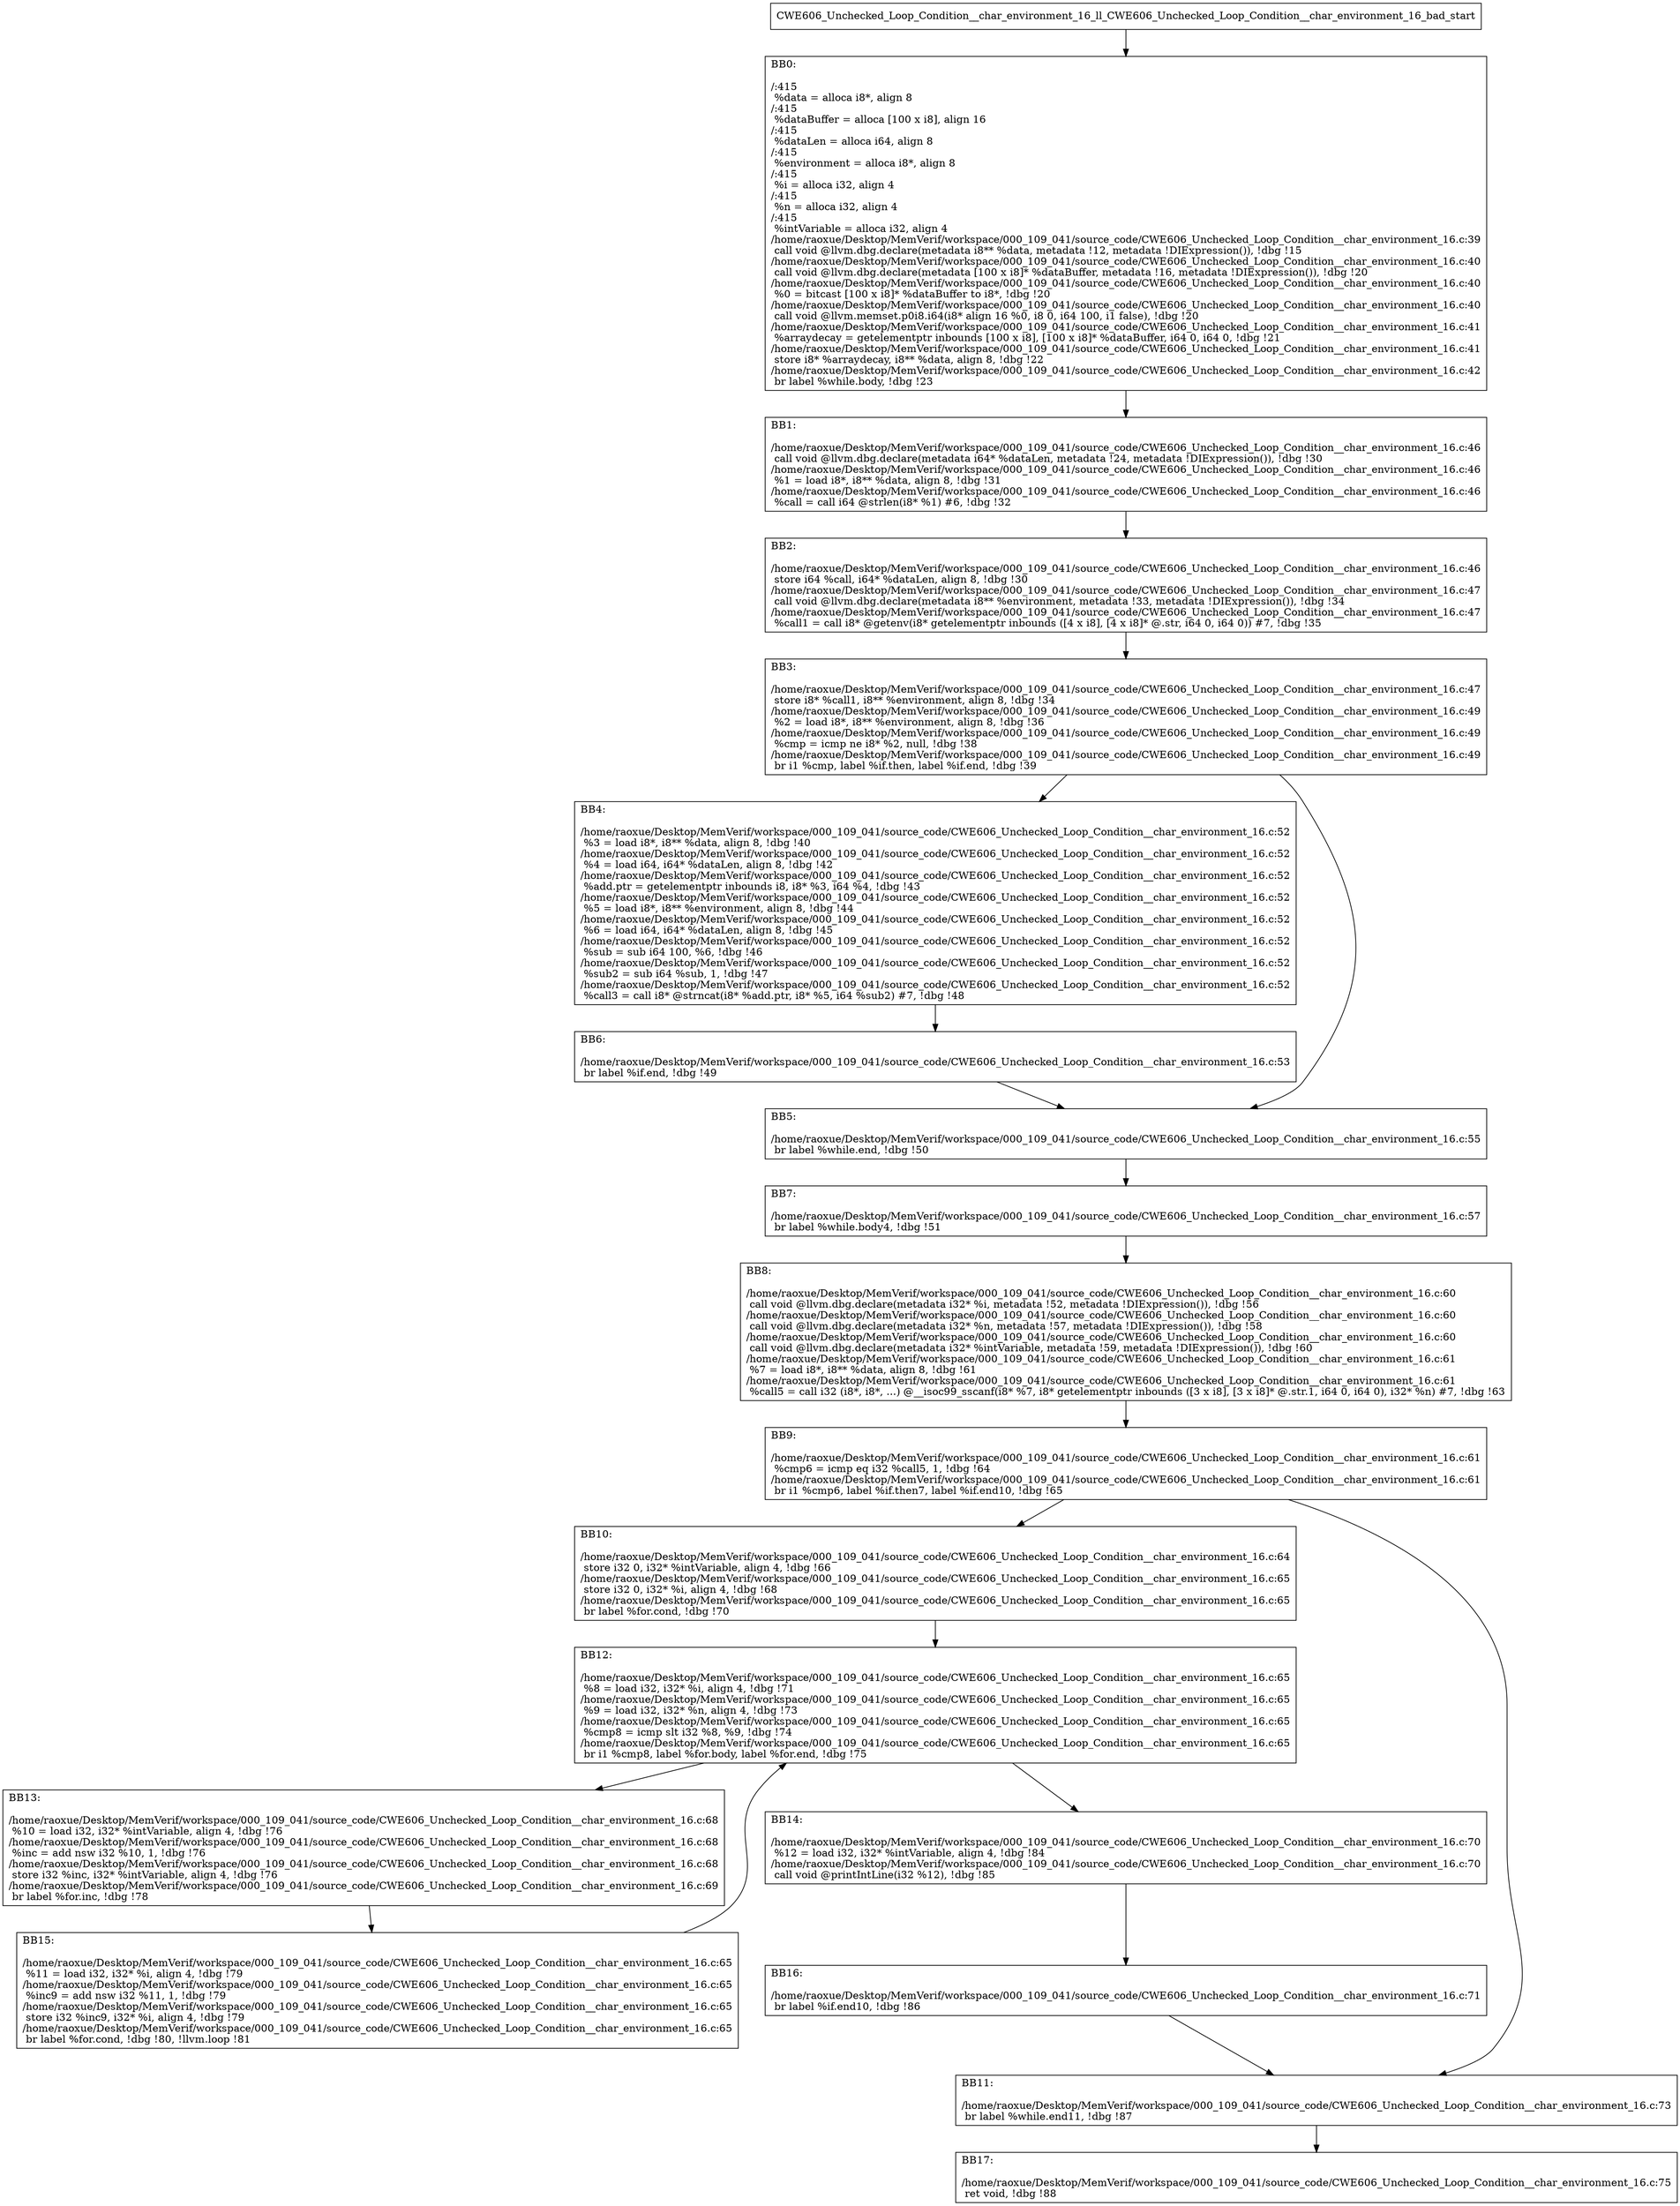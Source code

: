 digraph "CFG for'CWE606_Unchecked_Loop_Condition__char_environment_16_ll_CWE606_Unchecked_Loop_Condition__char_environment_16_bad' function" {
	BBCWE606_Unchecked_Loop_Condition__char_environment_16_ll_CWE606_Unchecked_Loop_Condition__char_environment_16_bad_start[shape=record,label="{CWE606_Unchecked_Loop_Condition__char_environment_16_ll_CWE606_Unchecked_Loop_Condition__char_environment_16_bad_start}"];
	BBCWE606_Unchecked_Loop_Condition__char_environment_16_ll_CWE606_Unchecked_Loop_Condition__char_environment_16_bad_start-> CWE606_Unchecked_Loop_Condition__char_environment_16_ll_CWE606_Unchecked_Loop_Condition__char_environment_16_badBB0;
	CWE606_Unchecked_Loop_Condition__char_environment_16_ll_CWE606_Unchecked_Loop_Condition__char_environment_16_badBB0 [shape=record, label="{BB0:\l\l/:415\l
  %data = alloca i8*, align 8\l
/:415\l
  %dataBuffer = alloca [100 x i8], align 16\l
/:415\l
  %dataLen = alloca i64, align 8\l
/:415\l
  %environment = alloca i8*, align 8\l
/:415\l
  %i = alloca i32, align 4\l
/:415\l
  %n = alloca i32, align 4\l
/:415\l
  %intVariable = alloca i32, align 4\l
/home/raoxue/Desktop/MemVerif/workspace/000_109_041/source_code/CWE606_Unchecked_Loop_Condition__char_environment_16.c:39\l
  call void @llvm.dbg.declare(metadata i8** %data, metadata !12, metadata !DIExpression()), !dbg !15\l
/home/raoxue/Desktop/MemVerif/workspace/000_109_041/source_code/CWE606_Unchecked_Loop_Condition__char_environment_16.c:40\l
  call void @llvm.dbg.declare(metadata [100 x i8]* %dataBuffer, metadata !16, metadata !DIExpression()), !dbg !20\l
/home/raoxue/Desktop/MemVerif/workspace/000_109_041/source_code/CWE606_Unchecked_Loop_Condition__char_environment_16.c:40\l
  %0 = bitcast [100 x i8]* %dataBuffer to i8*, !dbg !20\l
/home/raoxue/Desktop/MemVerif/workspace/000_109_041/source_code/CWE606_Unchecked_Loop_Condition__char_environment_16.c:40\l
  call void @llvm.memset.p0i8.i64(i8* align 16 %0, i8 0, i64 100, i1 false), !dbg !20\l
/home/raoxue/Desktop/MemVerif/workspace/000_109_041/source_code/CWE606_Unchecked_Loop_Condition__char_environment_16.c:41\l
  %arraydecay = getelementptr inbounds [100 x i8], [100 x i8]* %dataBuffer, i64 0, i64 0, !dbg !21\l
/home/raoxue/Desktop/MemVerif/workspace/000_109_041/source_code/CWE606_Unchecked_Loop_Condition__char_environment_16.c:41\l
  store i8* %arraydecay, i8** %data, align 8, !dbg !22\l
/home/raoxue/Desktop/MemVerif/workspace/000_109_041/source_code/CWE606_Unchecked_Loop_Condition__char_environment_16.c:42\l
  br label %while.body, !dbg !23\l
}"];
	CWE606_Unchecked_Loop_Condition__char_environment_16_ll_CWE606_Unchecked_Loop_Condition__char_environment_16_badBB0-> CWE606_Unchecked_Loop_Condition__char_environment_16_ll_CWE606_Unchecked_Loop_Condition__char_environment_16_badBB1;
	CWE606_Unchecked_Loop_Condition__char_environment_16_ll_CWE606_Unchecked_Loop_Condition__char_environment_16_badBB1 [shape=record, label="{BB1:\l\l/home/raoxue/Desktop/MemVerif/workspace/000_109_041/source_code/CWE606_Unchecked_Loop_Condition__char_environment_16.c:46\l
  call void @llvm.dbg.declare(metadata i64* %dataLen, metadata !24, metadata !DIExpression()), !dbg !30\l
/home/raoxue/Desktop/MemVerif/workspace/000_109_041/source_code/CWE606_Unchecked_Loop_Condition__char_environment_16.c:46\l
  %1 = load i8*, i8** %data, align 8, !dbg !31\l
/home/raoxue/Desktop/MemVerif/workspace/000_109_041/source_code/CWE606_Unchecked_Loop_Condition__char_environment_16.c:46\l
  %call = call i64 @strlen(i8* %1) #6, !dbg !32\l
}"];
	CWE606_Unchecked_Loop_Condition__char_environment_16_ll_CWE606_Unchecked_Loop_Condition__char_environment_16_badBB1-> CWE606_Unchecked_Loop_Condition__char_environment_16_ll_CWE606_Unchecked_Loop_Condition__char_environment_16_badBB2;
	CWE606_Unchecked_Loop_Condition__char_environment_16_ll_CWE606_Unchecked_Loop_Condition__char_environment_16_badBB2 [shape=record, label="{BB2:\l\l/home/raoxue/Desktop/MemVerif/workspace/000_109_041/source_code/CWE606_Unchecked_Loop_Condition__char_environment_16.c:46\l
  store i64 %call, i64* %dataLen, align 8, !dbg !30\l
/home/raoxue/Desktop/MemVerif/workspace/000_109_041/source_code/CWE606_Unchecked_Loop_Condition__char_environment_16.c:47\l
  call void @llvm.dbg.declare(metadata i8** %environment, metadata !33, metadata !DIExpression()), !dbg !34\l
/home/raoxue/Desktop/MemVerif/workspace/000_109_041/source_code/CWE606_Unchecked_Loop_Condition__char_environment_16.c:47\l
  %call1 = call i8* @getenv(i8* getelementptr inbounds ([4 x i8], [4 x i8]* @.str, i64 0, i64 0)) #7, !dbg !35\l
}"];
	CWE606_Unchecked_Loop_Condition__char_environment_16_ll_CWE606_Unchecked_Loop_Condition__char_environment_16_badBB2-> CWE606_Unchecked_Loop_Condition__char_environment_16_ll_CWE606_Unchecked_Loop_Condition__char_environment_16_badBB3;
	CWE606_Unchecked_Loop_Condition__char_environment_16_ll_CWE606_Unchecked_Loop_Condition__char_environment_16_badBB3 [shape=record, label="{BB3:\l\l/home/raoxue/Desktop/MemVerif/workspace/000_109_041/source_code/CWE606_Unchecked_Loop_Condition__char_environment_16.c:47\l
  store i8* %call1, i8** %environment, align 8, !dbg !34\l
/home/raoxue/Desktop/MemVerif/workspace/000_109_041/source_code/CWE606_Unchecked_Loop_Condition__char_environment_16.c:49\l
  %2 = load i8*, i8** %environment, align 8, !dbg !36\l
/home/raoxue/Desktop/MemVerif/workspace/000_109_041/source_code/CWE606_Unchecked_Loop_Condition__char_environment_16.c:49\l
  %cmp = icmp ne i8* %2, null, !dbg !38\l
/home/raoxue/Desktop/MemVerif/workspace/000_109_041/source_code/CWE606_Unchecked_Loop_Condition__char_environment_16.c:49\l
  br i1 %cmp, label %if.then, label %if.end, !dbg !39\l
}"];
	CWE606_Unchecked_Loop_Condition__char_environment_16_ll_CWE606_Unchecked_Loop_Condition__char_environment_16_badBB3-> CWE606_Unchecked_Loop_Condition__char_environment_16_ll_CWE606_Unchecked_Loop_Condition__char_environment_16_badBB4;
	CWE606_Unchecked_Loop_Condition__char_environment_16_ll_CWE606_Unchecked_Loop_Condition__char_environment_16_badBB3-> CWE606_Unchecked_Loop_Condition__char_environment_16_ll_CWE606_Unchecked_Loop_Condition__char_environment_16_badBB5;
	CWE606_Unchecked_Loop_Condition__char_environment_16_ll_CWE606_Unchecked_Loop_Condition__char_environment_16_badBB4 [shape=record, label="{BB4:\l\l/home/raoxue/Desktop/MemVerif/workspace/000_109_041/source_code/CWE606_Unchecked_Loop_Condition__char_environment_16.c:52\l
  %3 = load i8*, i8** %data, align 8, !dbg !40\l
/home/raoxue/Desktop/MemVerif/workspace/000_109_041/source_code/CWE606_Unchecked_Loop_Condition__char_environment_16.c:52\l
  %4 = load i64, i64* %dataLen, align 8, !dbg !42\l
/home/raoxue/Desktop/MemVerif/workspace/000_109_041/source_code/CWE606_Unchecked_Loop_Condition__char_environment_16.c:52\l
  %add.ptr = getelementptr inbounds i8, i8* %3, i64 %4, !dbg !43\l
/home/raoxue/Desktop/MemVerif/workspace/000_109_041/source_code/CWE606_Unchecked_Loop_Condition__char_environment_16.c:52\l
  %5 = load i8*, i8** %environment, align 8, !dbg !44\l
/home/raoxue/Desktop/MemVerif/workspace/000_109_041/source_code/CWE606_Unchecked_Loop_Condition__char_environment_16.c:52\l
  %6 = load i64, i64* %dataLen, align 8, !dbg !45\l
/home/raoxue/Desktop/MemVerif/workspace/000_109_041/source_code/CWE606_Unchecked_Loop_Condition__char_environment_16.c:52\l
  %sub = sub i64 100, %6, !dbg !46\l
/home/raoxue/Desktop/MemVerif/workspace/000_109_041/source_code/CWE606_Unchecked_Loop_Condition__char_environment_16.c:52\l
  %sub2 = sub i64 %sub, 1, !dbg !47\l
/home/raoxue/Desktop/MemVerif/workspace/000_109_041/source_code/CWE606_Unchecked_Loop_Condition__char_environment_16.c:52\l
  %call3 = call i8* @strncat(i8* %add.ptr, i8* %5, i64 %sub2) #7, !dbg !48\l
}"];
	CWE606_Unchecked_Loop_Condition__char_environment_16_ll_CWE606_Unchecked_Loop_Condition__char_environment_16_badBB4-> CWE606_Unchecked_Loop_Condition__char_environment_16_ll_CWE606_Unchecked_Loop_Condition__char_environment_16_badBB6;
	CWE606_Unchecked_Loop_Condition__char_environment_16_ll_CWE606_Unchecked_Loop_Condition__char_environment_16_badBB6 [shape=record, label="{BB6:\l\l/home/raoxue/Desktop/MemVerif/workspace/000_109_041/source_code/CWE606_Unchecked_Loop_Condition__char_environment_16.c:53\l
  br label %if.end, !dbg !49\l
}"];
	CWE606_Unchecked_Loop_Condition__char_environment_16_ll_CWE606_Unchecked_Loop_Condition__char_environment_16_badBB6-> CWE606_Unchecked_Loop_Condition__char_environment_16_ll_CWE606_Unchecked_Loop_Condition__char_environment_16_badBB5;
	CWE606_Unchecked_Loop_Condition__char_environment_16_ll_CWE606_Unchecked_Loop_Condition__char_environment_16_badBB5 [shape=record, label="{BB5:\l\l/home/raoxue/Desktop/MemVerif/workspace/000_109_041/source_code/CWE606_Unchecked_Loop_Condition__char_environment_16.c:55\l
  br label %while.end, !dbg !50\l
}"];
	CWE606_Unchecked_Loop_Condition__char_environment_16_ll_CWE606_Unchecked_Loop_Condition__char_environment_16_badBB5-> CWE606_Unchecked_Loop_Condition__char_environment_16_ll_CWE606_Unchecked_Loop_Condition__char_environment_16_badBB7;
	CWE606_Unchecked_Loop_Condition__char_environment_16_ll_CWE606_Unchecked_Loop_Condition__char_environment_16_badBB7 [shape=record, label="{BB7:\l\l/home/raoxue/Desktop/MemVerif/workspace/000_109_041/source_code/CWE606_Unchecked_Loop_Condition__char_environment_16.c:57\l
  br label %while.body4, !dbg !51\l
}"];
	CWE606_Unchecked_Loop_Condition__char_environment_16_ll_CWE606_Unchecked_Loop_Condition__char_environment_16_badBB7-> CWE606_Unchecked_Loop_Condition__char_environment_16_ll_CWE606_Unchecked_Loop_Condition__char_environment_16_badBB8;
	CWE606_Unchecked_Loop_Condition__char_environment_16_ll_CWE606_Unchecked_Loop_Condition__char_environment_16_badBB8 [shape=record, label="{BB8:\l\l/home/raoxue/Desktop/MemVerif/workspace/000_109_041/source_code/CWE606_Unchecked_Loop_Condition__char_environment_16.c:60\l
  call void @llvm.dbg.declare(metadata i32* %i, metadata !52, metadata !DIExpression()), !dbg !56\l
/home/raoxue/Desktop/MemVerif/workspace/000_109_041/source_code/CWE606_Unchecked_Loop_Condition__char_environment_16.c:60\l
  call void @llvm.dbg.declare(metadata i32* %n, metadata !57, metadata !DIExpression()), !dbg !58\l
/home/raoxue/Desktop/MemVerif/workspace/000_109_041/source_code/CWE606_Unchecked_Loop_Condition__char_environment_16.c:60\l
  call void @llvm.dbg.declare(metadata i32* %intVariable, metadata !59, metadata !DIExpression()), !dbg !60\l
/home/raoxue/Desktop/MemVerif/workspace/000_109_041/source_code/CWE606_Unchecked_Loop_Condition__char_environment_16.c:61\l
  %7 = load i8*, i8** %data, align 8, !dbg !61\l
/home/raoxue/Desktop/MemVerif/workspace/000_109_041/source_code/CWE606_Unchecked_Loop_Condition__char_environment_16.c:61\l
  %call5 = call i32 (i8*, i8*, ...) @__isoc99_sscanf(i8* %7, i8* getelementptr inbounds ([3 x i8], [3 x i8]* @.str.1, i64 0, i64 0), i32* %n) #7, !dbg !63\l
}"];
	CWE606_Unchecked_Loop_Condition__char_environment_16_ll_CWE606_Unchecked_Loop_Condition__char_environment_16_badBB8-> CWE606_Unchecked_Loop_Condition__char_environment_16_ll_CWE606_Unchecked_Loop_Condition__char_environment_16_badBB9;
	CWE606_Unchecked_Loop_Condition__char_environment_16_ll_CWE606_Unchecked_Loop_Condition__char_environment_16_badBB9 [shape=record, label="{BB9:\l\l/home/raoxue/Desktop/MemVerif/workspace/000_109_041/source_code/CWE606_Unchecked_Loop_Condition__char_environment_16.c:61\l
  %cmp6 = icmp eq i32 %call5, 1, !dbg !64\l
/home/raoxue/Desktop/MemVerif/workspace/000_109_041/source_code/CWE606_Unchecked_Loop_Condition__char_environment_16.c:61\l
  br i1 %cmp6, label %if.then7, label %if.end10, !dbg !65\l
}"];
	CWE606_Unchecked_Loop_Condition__char_environment_16_ll_CWE606_Unchecked_Loop_Condition__char_environment_16_badBB9-> CWE606_Unchecked_Loop_Condition__char_environment_16_ll_CWE606_Unchecked_Loop_Condition__char_environment_16_badBB10;
	CWE606_Unchecked_Loop_Condition__char_environment_16_ll_CWE606_Unchecked_Loop_Condition__char_environment_16_badBB9-> CWE606_Unchecked_Loop_Condition__char_environment_16_ll_CWE606_Unchecked_Loop_Condition__char_environment_16_badBB11;
	CWE606_Unchecked_Loop_Condition__char_environment_16_ll_CWE606_Unchecked_Loop_Condition__char_environment_16_badBB10 [shape=record, label="{BB10:\l\l/home/raoxue/Desktop/MemVerif/workspace/000_109_041/source_code/CWE606_Unchecked_Loop_Condition__char_environment_16.c:64\l
  store i32 0, i32* %intVariable, align 4, !dbg !66\l
/home/raoxue/Desktop/MemVerif/workspace/000_109_041/source_code/CWE606_Unchecked_Loop_Condition__char_environment_16.c:65\l
  store i32 0, i32* %i, align 4, !dbg !68\l
/home/raoxue/Desktop/MemVerif/workspace/000_109_041/source_code/CWE606_Unchecked_Loop_Condition__char_environment_16.c:65\l
  br label %for.cond, !dbg !70\l
}"];
	CWE606_Unchecked_Loop_Condition__char_environment_16_ll_CWE606_Unchecked_Loop_Condition__char_environment_16_badBB10-> CWE606_Unchecked_Loop_Condition__char_environment_16_ll_CWE606_Unchecked_Loop_Condition__char_environment_16_badBB12;
	CWE606_Unchecked_Loop_Condition__char_environment_16_ll_CWE606_Unchecked_Loop_Condition__char_environment_16_badBB12 [shape=record, label="{BB12:\l\l/home/raoxue/Desktop/MemVerif/workspace/000_109_041/source_code/CWE606_Unchecked_Loop_Condition__char_environment_16.c:65\l
  %8 = load i32, i32* %i, align 4, !dbg !71\l
/home/raoxue/Desktop/MemVerif/workspace/000_109_041/source_code/CWE606_Unchecked_Loop_Condition__char_environment_16.c:65\l
  %9 = load i32, i32* %n, align 4, !dbg !73\l
/home/raoxue/Desktop/MemVerif/workspace/000_109_041/source_code/CWE606_Unchecked_Loop_Condition__char_environment_16.c:65\l
  %cmp8 = icmp slt i32 %8, %9, !dbg !74\l
/home/raoxue/Desktop/MemVerif/workspace/000_109_041/source_code/CWE606_Unchecked_Loop_Condition__char_environment_16.c:65\l
  br i1 %cmp8, label %for.body, label %for.end, !dbg !75\l
}"];
	CWE606_Unchecked_Loop_Condition__char_environment_16_ll_CWE606_Unchecked_Loop_Condition__char_environment_16_badBB12-> CWE606_Unchecked_Loop_Condition__char_environment_16_ll_CWE606_Unchecked_Loop_Condition__char_environment_16_badBB13;
	CWE606_Unchecked_Loop_Condition__char_environment_16_ll_CWE606_Unchecked_Loop_Condition__char_environment_16_badBB12-> CWE606_Unchecked_Loop_Condition__char_environment_16_ll_CWE606_Unchecked_Loop_Condition__char_environment_16_badBB14;
	CWE606_Unchecked_Loop_Condition__char_environment_16_ll_CWE606_Unchecked_Loop_Condition__char_environment_16_badBB13 [shape=record, label="{BB13:\l\l/home/raoxue/Desktop/MemVerif/workspace/000_109_041/source_code/CWE606_Unchecked_Loop_Condition__char_environment_16.c:68\l
  %10 = load i32, i32* %intVariable, align 4, !dbg !76\l
/home/raoxue/Desktop/MemVerif/workspace/000_109_041/source_code/CWE606_Unchecked_Loop_Condition__char_environment_16.c:68\l
  %inc = add nsw i32 %10, 1, !dbg !76\l
/home/raoxue/Desktop/MemVerif/workspace/000_109_041/source_code/CWE606_Unchecked_Loop_Condition__char_environment_16.c:68\l
  store i32 %inc, i32* %intVariable, align 4, !dbg !76\l
/home/raoxue/Desktop/MemVerif/workspace/000_109_041/source_code/CWE606_Unchecked_Loop_Condition__char_environment_16.c:69\l
  br label %for.inc, !dbg !78\l
}"];
	CWE606_Unchecked_Loop_Condition__char_environment_16_ll_CWE606_Unchecked_Loop_Condition__char_environment_16_badBB13-> CWE606_Unchecked_Loop_Condition__char_environment_16_ll_CWE606_Unchecked_Loop_Condition__char_environment_16_badBB15;
	CWE606_Unchecked_Loop_Condition__char_environment_16_ll_CWE606_Unchecked_Loop_Condition__char_environment_16_badBB15 [shape=record, label="{BB15:\l\l/home/raoxue/Desktop/MemVerif/workspace/000_109_041/source_code/CWE606_Unchecked_Loop_Condition__char_environment_16.c:65\l
  %11 = load i32, i32* %i, align 4, !dbg !79\l
/home/raoxue/Desktop/MemVerif/workspace/000_109_041/source_code/CWE606_Unchecked_Loop_Condition__char_environment_16.c:65\l
  %inc9 = add nsw i32 %11, 1, !dbg !79\l
/home/raoxue/Desktop/MemVerif/workspace/000_109_041/source_code/CWE606_Unchecked_Loop_Condition__char_environment_16.c:65\l
  store i32 %inc9, i32* %i, align 4, !dbg !79\l
/home/raoxue/Desktop/MemVerif/workspace/000_109_041/source_code/CWE606_Unchecked_Loop_Condition__char_environment_16.c:65\l
  br label %for.cond, !dbg !80, !llvm.loop !81\l
}"];
	CWE606_Unchecked_Loop_Condition__char_environment_16_ll_CWE606_Unchecked_Loop_Condition__char_environment_16_badBB15-> CWE606_Unchecked_Loop_Condition__char_environment_16_ll_CWE606_Unchecked_Loop_Condition__char_environment_16_badBB12;
	CWE606_Unchecked_Loop_Condition__char_environment_16_ll_CWE606_Unchecked_Loop_Condition__char_environment_16_badBB14 [shape=record, label="{BB14:\l\l/home/raoxue/Desktop/MemVerif/workspace/000_109_041/source_code/CWE606_Unchecked_Loop_Condition__char_environment_16.c:70\l
  %12 = load i32, i32* %intVariable, align 4, !dbg !84\l
/home/raoxue/Desktop/MemVerif/workspace/000_109_041/source_code/CWE606_Unchecked_Loop_Condition__char_environment_16.c:70\l
  call void @printIntLine(i32 %12), !dbg !85\l
}"];
	CWE606_Unchecked_Loop_Condition__char_environment_16_ll_CWE606_Unchecked_Loop_Condition__char_environment_16_badBB14-> CWE606_Unchecked_Loop_Condition__char_environment_16_ll_CWE606_Unchecked_Loop_Condition__char_environment_16_badBB16;
	CWE606_Unchecked_Loop_Condition__char_environment_16_ll_CWE606_Unchecked_Loop_Condition__char_environment_16_badBB16 [shape=record, label="{BB16:\l\l/home/raoxue/Desktop/MemVerif/workspace/000_109_041/source_code/CWE606_Unchecked_Loop_Condition__char_environment_16.c:71\l
  br label %if.end10, !dbg !86\l
}"];
	CWE606_Unchecked_Loop_Condition__char_environment_16_ll_CWE606_Unchecked_Loop_Condition__char_environment_16_badBB16-> CWE606_Unchecked_Loop_Condition__char_environment_16_ll_CWE606_Unchecked_Loop_Condition__char_environment_16_badBB11;
	CWE606_Unchecked_Loop_Condition__char_environment_16_ll_CWE606_Unchecked_Loop_Condition__char_environment_16_badBB11 [shape=record, label="{BB11:\l\l/home/raoxue/Desktop/MemVerif/workspace/000_109_041/source_code/CWE606_Unchecked_Loop_Condition__char_environment_16.c:73\l
  br label %while.end11, !dbg !87\l
}"];
	CWE606_Unchecked_Loop_Condition__char_environment_16_ll_CWE606_Unchecked_Loop_Condition__char_environment_16_badBB11-> CWE606_Unchecked_Loop_Condition__char_environment_16_ll_CWE606_Unchecked_Loop_Condition__char_environment_16_badBB17;
	CWE606_Unchecked_Loop_Condition__char_environment_16_ll_CWE606_Unchecked_Loop_Condition__char_environment_16_badBB17 [shape=record, label="{BB17:\l\l/home/raoxue/Desktop/MemVerif/workspace/000_109_041/source_code/CWE606_Unchecked_Loop_Condition__char_environment_16.c:75\l
  ret void, !dbg !88\l
}"];
}

